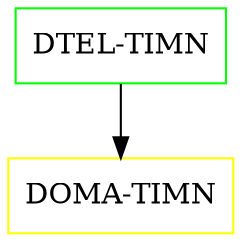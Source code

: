 digraph G {
  "DTEL-TIMN" [shape=box,color=green];
  "DOMA-TIMN" [shape=box,color=yellow,URL="./DOMA_TIMN.html"];
  "DTEL-TIMN" -> "DOMA-TIMN";
}
